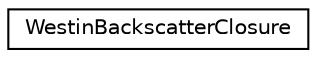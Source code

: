 digraph G
{
  edge [fontname="Helvetica",fontsize="10",labelfontname="Helvetica",labelfontsize="10"];
  node [fontname="Helvetica",fontsize="10",shape=record];
  rankdir=LR;
  Node1 [label="WestinBackscatterClosure",height=0.2,width=0.4,color="black", fillcolor="white", style="filled",URL="$d6/d31/classWestinBackscatterClosure.html"];
}
